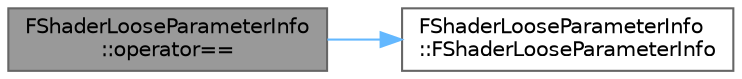 digraph "FShaderLooseParameterInfo::operator=="
{
 // INTERACTIVE_SVG=YES
 // LATEX_PDF_SIZE
  bgcolor="transparent";
  edge [fontname=Helvetica,fontsize=10,labelfontname=Helvetica,labelfontsize=10];
  node [fontname=Helvetica,fontsize=10,shape=box,height=0.2,width=0.4];
  rankdir="LR";
  Node1 [id="Node000001",label="FShaderLooseParameterInfo\l::operator==",height=0.2,width=0.4,color="gray40", fillcolor="grey60", style="filled", fontcolor="black",tooltip=" "];
  Node1 -> Node2 [id="edge1_Node000001_Node000002",color="steelblue1",style="solid",tooltip=" "];
  Node2 [id="Node000002",label="FShaderLooseParameterInfo\l::FShaderLooseParameterInfo",height=0.2,width=0.4,color="grey40", fillcolor="white", style="filled",URL="$d3/d14/classFShaderLooseParameterInfo.html#a5aea7e36817a935ab5da95f9408d30db",tooltip=" "];
}
